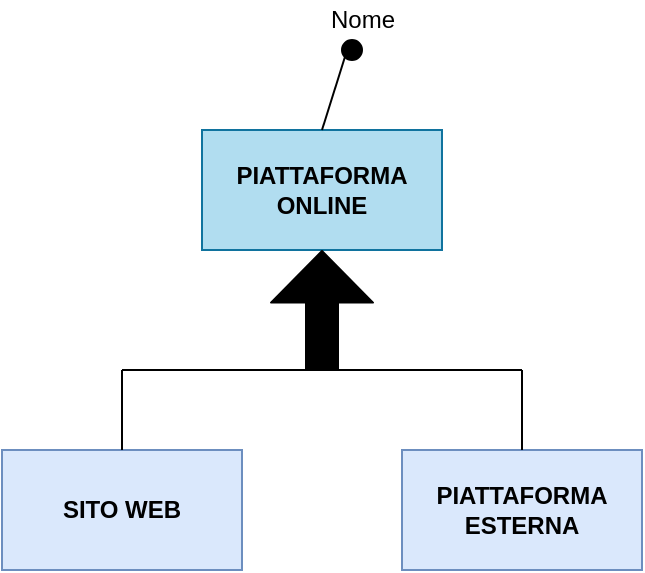 <mxfile version="13.9.9" type="device"><diagram id="DkL2dMYzyfwsTLELdkT4" name="Pagina-1"><mxGraphModel dx="1024" dy="1761" grid="1" gridSize="10" guides="1" tooltips="1" connect="1" arrows="1" fold="1" page="1" pageScale="1" pageWidth="827" pageHeight="1169" math="0" shadow="0"><root><mxCell id="0"/><mxCell id="1" parent="0"/><mxCell id="wgPL_PLmbsAndpLQIEB7-1" value="&lt;b&gt;PIATTAFORMA ONLINE&lt;/b&gt;" style="whiteSpace=wrap;html=1;align=center;fillColor=#b1ddf0;strokeColor=#10739e;" vertex="1" parent="1"><mxGeometry x="137" y="-705" width="120" height="60" as="geometry"/></mxCell><mxCell id="wgPL_PLmbsAndpLQIEB7-2" value="&lt;b&gt;SITO WEB&lt;/b&gt;" style="whiteSpace=wrap;html=1;align=center;fillColor=#dae8fc;strokeColor=#6c8ebf;" vertex="1" parent="1"><mxGeometry x="37" y="-545" width="120" height="60" as="geometry"/></mxCell><mxCell id="wgPL_PLmbsAndpLQIEB7-3" value="&lt;b&gt;PIATTAFORMA ESTERNA&lt;/b&gt;" style="whiteSpace=wrap;html=1;align=center;fillColor=#dae8fc;strokeColor=#6c8ebf;" vertex="1" parent="1"><mxGeometry x="237" y="-545" width="120" height="60" as="geometry"/></mxCell><mxCell id="wgPL_PLmbsAndpLQIEB7-4" value="" style="shape=flexArrow;endArrow=classic;html=1;fillColor=#000000;width=16;endSize=8.27;endWidth=34;" edge="1" parent="1"><mxGeometry width="50" height="50" relative="1" as="geometry"><mxPoint x="197" y="-585" as="sourcePoint"/><mxPoint x="197" y="-645" as="targetPoint"/></mxGeometry></mxCell><mxCell id="wgPL_PLmbsAndpLQIEB7-5" value="" style="endArrow=none;html=1;rounded=0;fillColor=#000000;" edge="1" parent="1"><mxGeometry relative="1" as="geometry"><mxPoint x="97" y="-585" as="sourcePoint"/><mxPoint x="297" y="-585" as="targetPoint"/></mxGeometry></mxCell><mxCell id="wgPL_PLmbsAndpLQIEB7-6" value="" style="endArrow=none;html=1;rounded=0;fillColor=#000000;exitX=0.5;exitY=0;exitDx=0;exitDy=0;" edge="1" parent="1" source="wgPL_PLmbsAndpLQIEB7-3"><mxGeometry relative="1" as="geometry"><mxPoint x="-223" y="-565" as="sourcePoint"/><mxPoint x="297" y="-585" as="targetPoint"/></mxGeometry></mxCell><mxCell id="wgPL_PLmbsAndpLQIEB7-7" value="" style="endArrow=none;html=1;rounded=0;fillColor=#000000;exitX=0.5;exitY=0;exitDx=0;exitDy=0;" edge="1" parent="1" source="wgPL_PLmbsAndpLQIEB7-2"><mxGeometry relative="1" as="geometry"><mxPoint x="-223" y="-565" as="sourcePoint"/><mxPoint x="97" y="-585" as="targetPoint"/></mxGeometry></mxCell><mxCell id="wgPL_PLmbsAndpLQIEB7-8" value="Nome" style="text;html=1;align=center;verticalAlign=middle;resizable=0;points=[];autosize=1;" vertex="1" parent="1"><mxGeometry x="192" y="-770" width="50" height="20" as="geometry"/></mxCell><mxCell id="wgPL_PLmbsAndpLQIEB7-9" value="" style="ellipse;whiteSpace=wrap;html=1;align=center;fontSize=15;fillColor=#000000;" vertex="1" parent="1"><mxGeometry x="207" y="-750" width="10" height="10" as="geometry"/></mxCell><mxCell id="wgPL_PLmbsAndpLQIEB7-10" value="" style="endArrow=none;html=1;rounded=0;exitX=0.5;exitY=0;exitDx=0;exitDy=0;entryX=0;entryY=1;entryDx=0;entryDy=0;" edge="1" parent="1" source="wgPL_PLmbsAndpLQIEB7-1" target="wgPL_PLmbsAndpLQIEB7-9"><mxGeometry relative="1" as="geometry"><mxPoint x="157" y="-825" as="sourcePoint"/><mxPoint x="317" y="-825" as="targetPoint"/></mxGeometry></mxCell></root></mxGraphModel></diagram></mxfile>